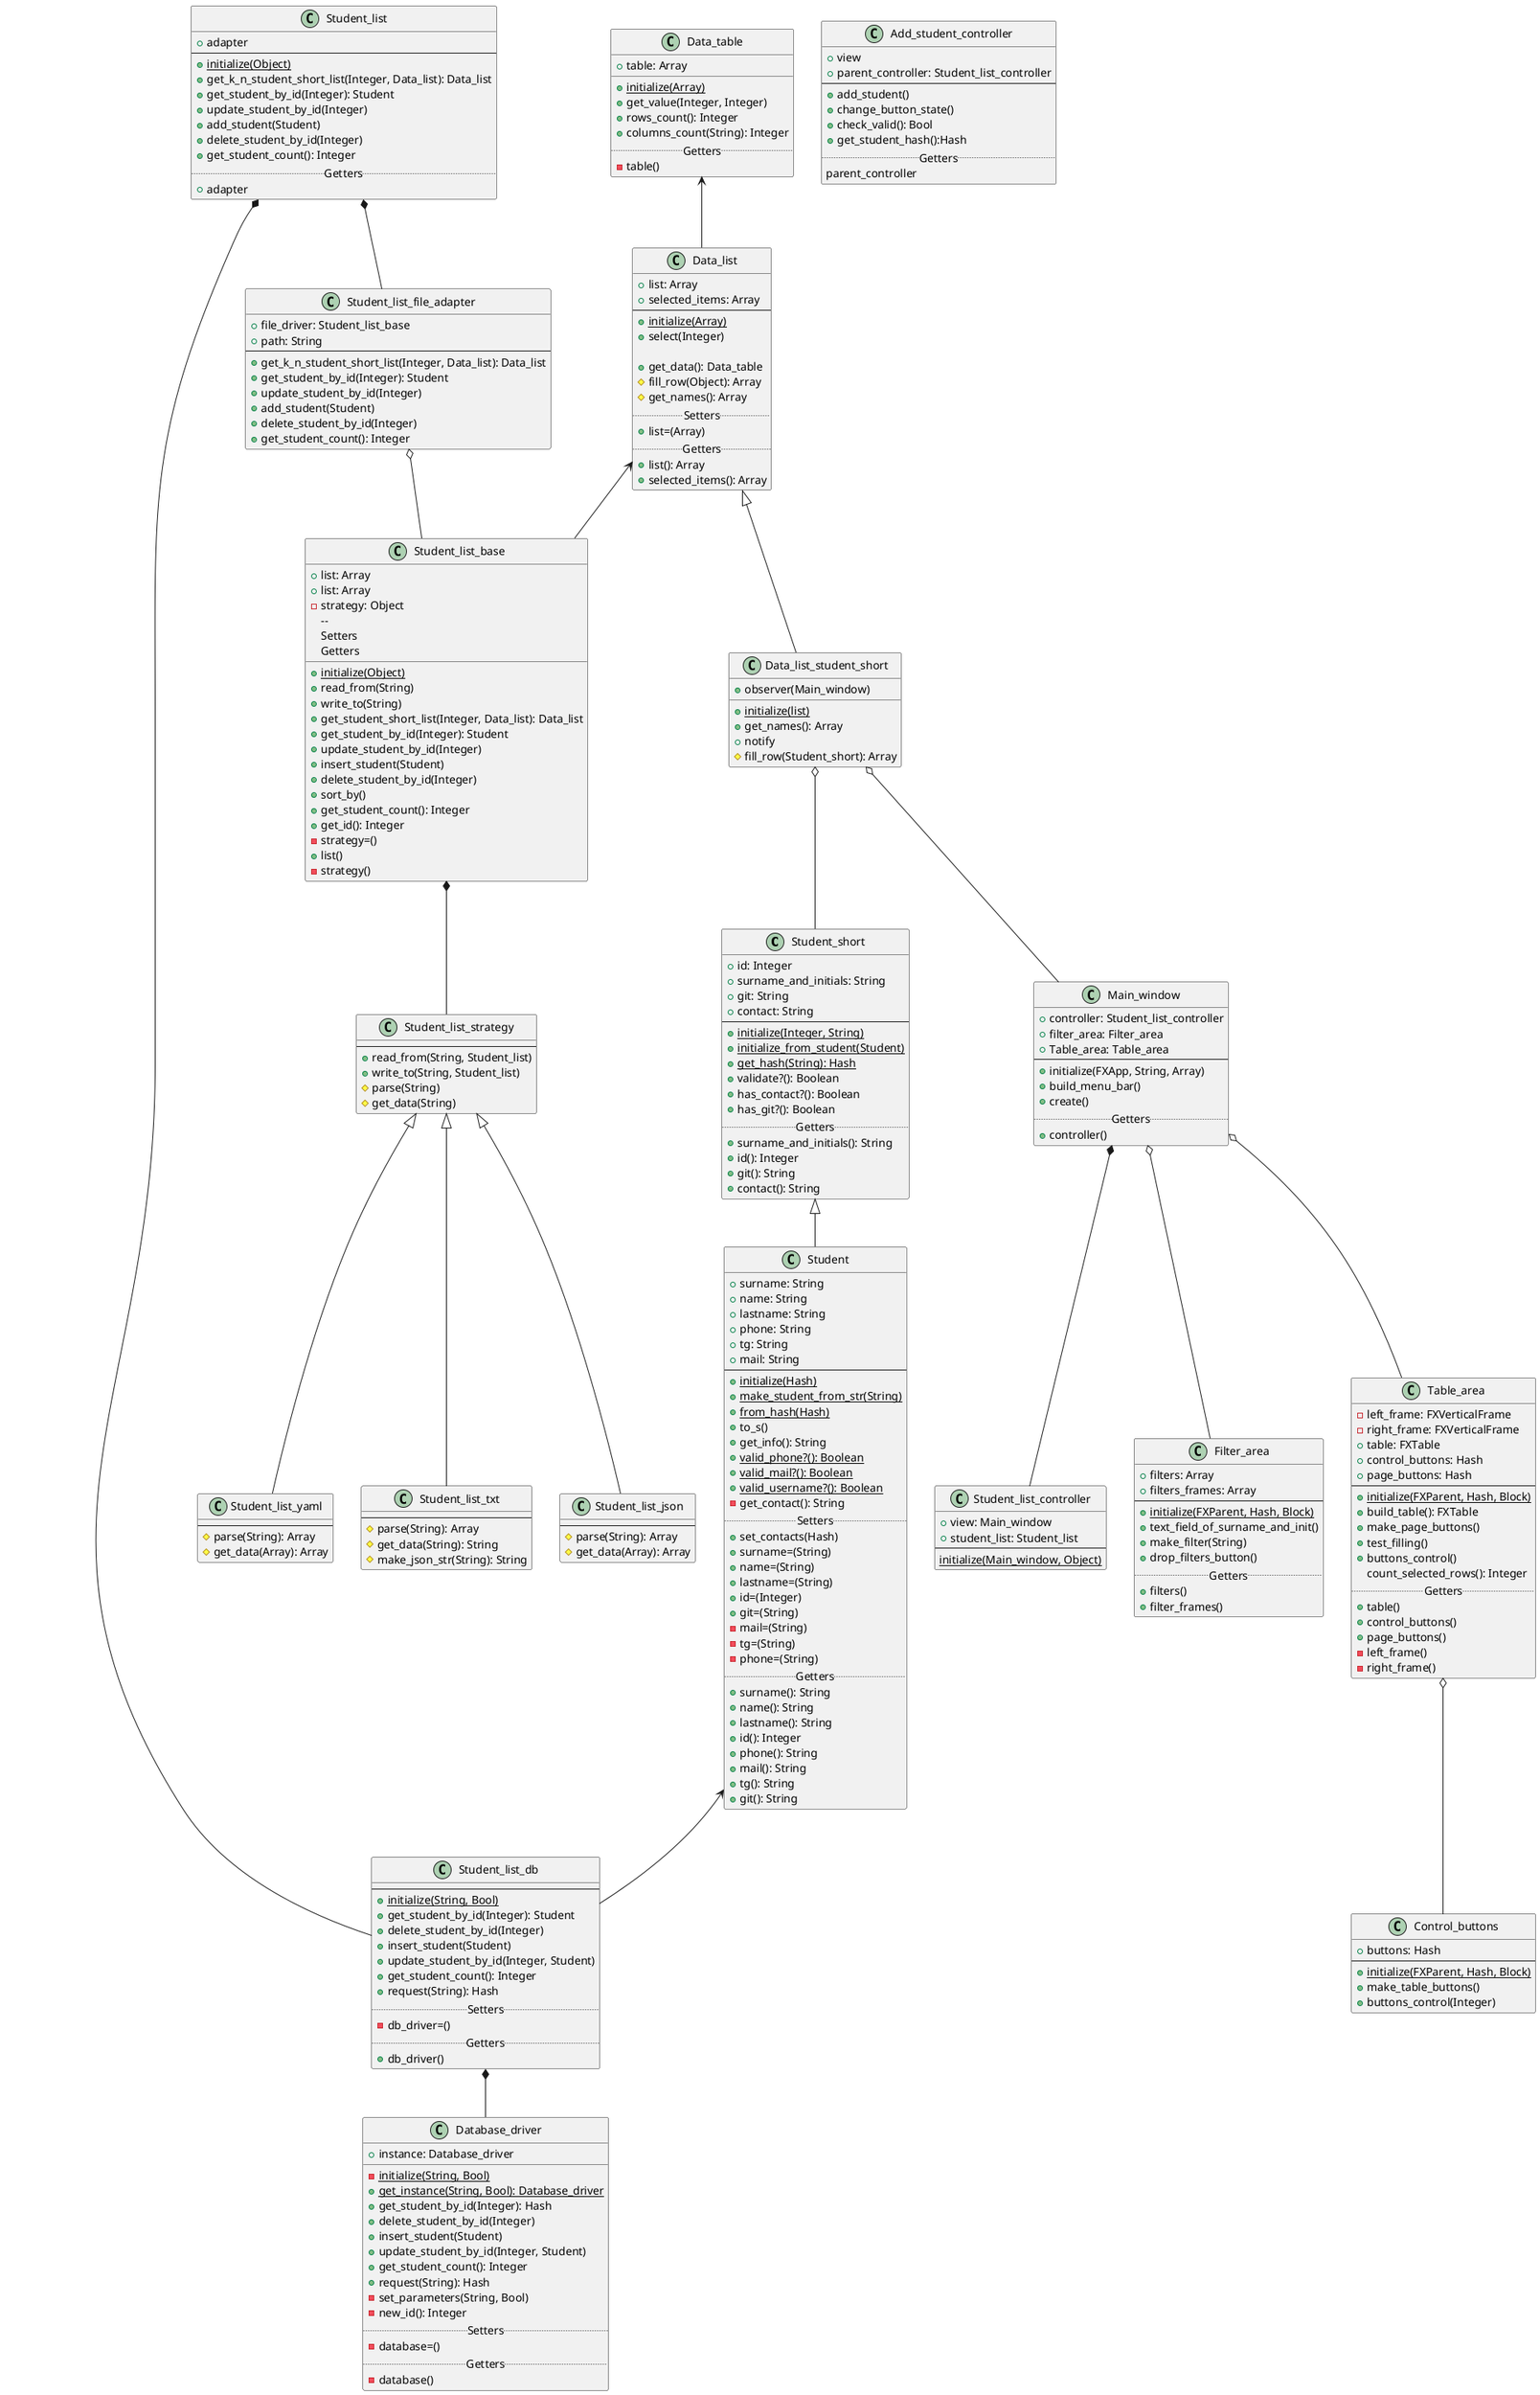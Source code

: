 @startuml
    Class Student_short
    {
    +id: Integer
    +surname_and_initials: String
    +git: String
    +contact: String
    --
    +{static}initialize(Integer, String)
    +{static}initialize_from_student(Student)
    +{static}get_hash(String): Hash
    +validate?(): Boolean
    +has_contact?(): Boolean
    +has_git?(): Boolean
    ..Getters..
    +surname_and_initials(): String
    +id(): Integer
    +git(): String
    +contact(): String
    }

    Class Student extends Student_short
    {
    +surname: String
    +name: String
    +lastname: String
    +phone: String
    +tg: String
    +mail: String
    --
    +{static}initialize(Hash)
    +{static}make_student_from_str(String)
    +{static}from_hash(Hash)
    +to_s()
    +get_info(): String
    +{static}valid_phone?(): Boolean
    +{static}valid_mail?(): Boolean
    +{static}valid_username?(): Boolean
    -get_contact(): String
    .. Setters ..
    +set_contacts(Hash)
    +surname=(String)
    +name=(String)
    +lastname=(String)
    +id=(Integer)
    +git=(String)
    -mail=(String)
    -tg=(String)
    -phone=(String)
    .. Getters ..
    +surname(): String
    +name(): String
    +lastname(): String
    +id(): Integer
    +phone(): String
    +mail(): String
    +tg(): String
    +git(): String
    }
    class Data_table
    {
    +table: Array
    __
    +{static}initialize(Array)
    +get_value(Integer, Integer)
    +rows_count(): Integer
    +columns_count(String): Integer
    ..Getters..
    -table()
    }
    class Data_list
    {
    +list: Array
    +selected_items: Array
    --
    +{static}initialize(Array)
    +select(Integer)

    +get_data(): Data_table
    #fill_row(Object): Array
    #get_names(): Array
    ..Setters..
    +list=(Array)
    ..Getters..
    +list(): Array
    +selected_items(): Array
     }
    class Data_list_student_short extends Data_list
    {
    +observer(Main_window)
    __
    +{static}initialize(list)
    +get_names(): Array
    +notify
    #fill_row(Student_short): Array
    }
    class Student_list
    {
    +adapter
    --
    +{static}initialize(Object)
    +get_k_n_student_short_list(Integer, Data_list): Data_list
    +get_student_by_id(Integer): Student
    +update_student_by_id(Integer)
    +add_student(Student)
    +delete_student_by_id(Integer)
    +get_student_count(): Integer
    ..Getters..
    +adapter
    }
    class Student_list_base
    {
    +list: Array
        +list: Array
        -strategy: Object
        --
        +{static}initialize(Object)
        +read_from(String)
        +write_to(String)
        +get_student_short_list(Integer, Data_list): Data_list
        +get_student_by_id(Integer): Student
        +update_student_by_id(Integer)
        +insert_student(Student)
        +delete_student_by_id(Integer)
        +sort_by()
        +get_student_count(): Integer
        +get_id(): Integer
        ..Setters..
        -strategy=()
        ..Getters..
        +list()
        -strategy()
    }
    class Student_list_file_adapter
    {
    +file_driver: Student_list_base
    +path: String
    --
    +get_k_n_student_short_list(Integer, Data_list): Data_list
    +get_student_by_id(Integer): Student
    +update_student_by_id(Integer)
    +add_student(Student)
    +delete_student_by_id(Integer)
    +get_student_count(): Integer
    }
    class Student_list_strategy
    {
    --
    +read_from(String, Student_list)
    +write_to(String, Student_list)
    #parse(String)
    #get_data(String)
    }
    class Student_list_txt extends Student_list_strategy
    {
    --
    #parse(String): Array
    #get_data(String): String
    #make_json_str(String): String
    }
    class Student_list_json extends Student_list_strategy
    {
    --
    #parse(String): Array
    #get_data(Array): Array
    }
    class Student_list_yaml extends Student_list_strategy
    {
    --
    #parse(String): Array
    #get_data(Array): Array
    }
    class Student_list_db
    {
    --
    +{static}initialize(String, Bool)
    +get_student_by_id(Integer): Student
    +delete_student_by_id(Integer)
    +insert_student(Student)
    +update_student_by_id(Integer, Student)
    +get_student_count(): Integer
    +request(String): Hash
    ..Setters..
    -db_driver=()
    ..Getters..
    +db_driver()
    }
    class Database_driver
    {
    +instance: Database_driver
    __
    -{static}initialize(String, Bool)
    +{static}get_instance(String, Bool): Database_driver
    +get_student_by_id(Integer): Hash
    +delete_student_by_id(Integer)
    +insert_student(Student)
    +update_student_by_id(Integer, Student)
    +get_student_count(): Integer
    +request(String): Hash
    -set_parameters(String, Bool)
    -new_id(): Integer
    ..Setters..
    -database=()
    ..Getters..
    -database()
    }

    class Main_window
    {
    +controller: Student_list_controller
    +filter_area: Filter_area
    +Table_area: Table_area
    --
    +initialize(FXApp, String, Array)
    +build_menu_bar()
    +create()
    ..Getters..
    +controller()
    }
    class Filter_area
    {
    +filters: Array
    +filters_frames: Array
    --
    +{static}initialize(FXParent, Hash, Block)
    +text_field_of_surname_and_init()
    +make_filter(String)
    +drop_filters_button()
    ..Getters..
    +filters()
    +filter_frames()
    }
    class Table_area
    {
    -left_frame: FXVerticalFrame
    -right_frame: FXVerticalFrame
    +table: FXTable
    +control_buttons: Hash
    +page_buttons: Hash
    --
    +{static}initialize(FXParent, Hash, Block)
    +build_table(): FXTable
    +make_page_buttons()
    +test_filling()
    +buttons_control()
    count_selected_rows(): Integer
    ..Getters..
    +table()
    +control_buttons()
    +page_buttons()
    -left_frame()
    -right_frame()
    }
    class Control_buttons
    {
    +buttons: Hash
    --
    +{static}initialize(FXParent, Hash, Block)
    +make_table_buttons()
    +buttons_control(Integer)
    }
    class Student_list_controller
    {
    +view: Main_window
    +student_list: Student_list
    --
    {static}initialize(Main_window, Object)
    }

    class Add_student_controller
    {
    +view
    +parent_controller: Student_list_controller
    --
    +add_student()
    +change_button_state()
    +check_valid(): Bool
    +get_student_hash():Hash
    ..Getters..
    parent_controller
    }


    Data_table                <-- Data_list
    Student_list_file_adapter o-- Student_list_base
    Student_list_base         *-- Student_list_strategy
    Student_list              *-- Student_list_file_adapter
    Data_list_student_short   o-- Student_short
    Data_list                 <-- Student_list_base
    Student                   <-- Student_list_db
    Student_list              *-- Student_list_db
    Student_list_db           *-- Database_driver
    Main_window               *-- Student_list_controller
    Main_window               o-- Filter_area
    Main_window               o-- Table_area
    Table_area                o-- Control_buttons
    Data_list_student_short   o-- Main_window

@enduml
